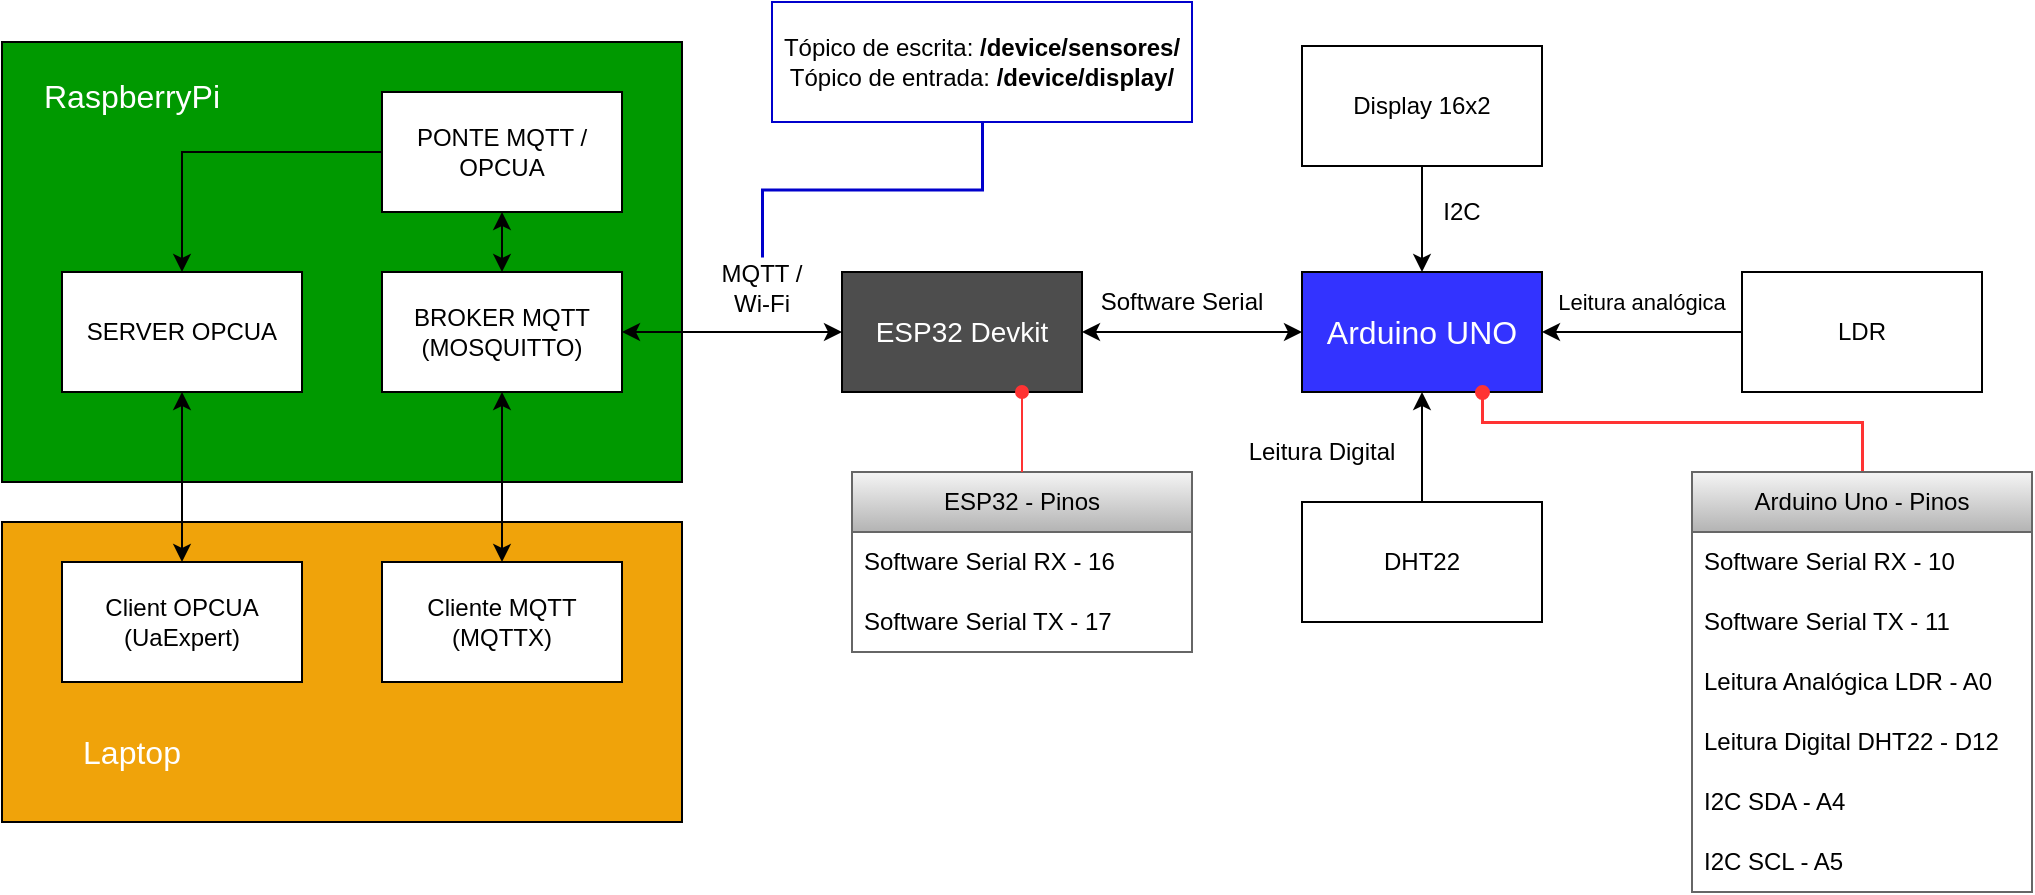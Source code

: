 <mxfile version="26.0.9">
  <diagram name="Página-1" id="X38vlEP--GgiKuMVQSxY">
    <mxGraphModel dx="1105" dy="654" grid="1" gridSize="10" guides="1" tooltips="1" connect="1" arrows="1" fold="1" page="1" pageScale="1" pageWidth="3300" pageHeight="4681" math="0" shadow="0">
      <root>
        <mxCell id="0" />
        <mxCell id="1" parent="0" />
        <mxCell id="Ibja5pGS4ZkIBvLENi_X-5" value="" style="rounded=0;whiteSpace=wrap;html=1;fillColor=#F0A30A;strokeColor=default;fontSize=16;fontColor=#000000;" vertex="1" parent="1">
          <mxGeometry x="260" y="390" width="340" height="150" as="geometry" />
        </mxCell>
        <mxCell id="Ibja5pGS4ZkIBvLENi_X-16" style="edgeStyle=orthogonalEdgeStyle;rounded=0;orthogonalLoop=1;jettySize=auto;html=1;exitX=0;exitY=0.5;exitDx=0;exitDy=0;entryX=1;entryY=0.5;entryDx=0;entryDy=0;startArrow=classic;startFill=1;" edge="1" parent="1" source="9miJ6_X61tV17TmGhQe3-1" target="9miJ6_X61tV17TmGhQe3-2">
          <mxGeometry relative="1" as="geometry" />
        </mxCell>
        <mxCell id="9miJ6_X61tV17TmGhQe3-1" value="&lt;font style=&quot;color: rgb(255, 255, 255); font-size: 16px;&quot;&gt;Arduino UNO&lt;/font&gt;" style="rounded=0;whiteSpace=wrap;html=1;fillColor=#3333FF;strokeColor=#000000;" parent="1" vertex="1">
          <mxGeometry x="910" y="265" width="120" height="60" as="geometry" />
        </mxCell>
        <mxCell id="9miJ6_X61tV17TmGhQe3-2" value="&lt;font style=&quot;color: rgb(255, 255, 255); font-size: 14px;&quot;&gt;ESP32 Devkit&lt;/font&gt;" style="rounded=0;whiteSpace=wrap;html=1;fillColor=#4D4D4D;" parent="1" vertex="1">
          <mxGeometry x="680" y="265" width="120" height="60" as="geometry" />
        </mxCell>
        <mxCell id="Ibja5pGS4ZkIBvLENi_X-19" style="edgeStyle=orthogonalEdgeStyle;rounded=0;orthogonalLoop=1;jettySize=auto;html=1;entryX=0.5;entryY=0;entryDx=0;entryDy=0;" edge="1" parent="1" source="9miJ6_X61tV17TmGhQe3-4" target="9miJ6_X61tV17TmGhQe3-1">
          <mxGeometry relative="1" as="geometry" />
        </mxCell>
        <mxCell id="9miJ6_X61tV17TmGhQe3-4" value="Display 16x2" style="rounded=0;whiteSpace=wrap;html=1;" parent="1" vertex="1">
          <mxGeometry x="910" y="152" width="120" height="60" as="geometry" />
        </mxCell>
        <mxCell id="9miJ6_X61tV17TmGhQe3-8" value="" style="edgeStyle=orthogonalEdgeStyle;rounded=0;orthogonalLoop=1;jettySize=auto;html=1;" parent="1" source="9miJ6_X61tV17TmGhQe3-5" target="9miJ6_X61tV17TmGhQe3-1" edge="1">
          <mxGeometry x="-0.067" y="-25" relative="1" as="geometry">
            <mxPoint as="offset" />
          </mxGeometry>
        </mxCell>
        <mxCell id="9miJ6_X61tV17TmGhQe3-5" value="LDR" style="rounded=0;whiteSpace=wrap;html=1;" parent="1" vertex="1">
          <mxGeometry x="1130" y="265" width="120" height="60" as="geometry" />
        </mxCell>
        <mxCell id="9miJ6_X61tV17TmGhQe3-10" style="edgeStyle=orthogonalEdgeStyle;rounded=0;orthogonalLoop=1;jettySize=auto;html=1;entryX=0.5;entryY=1;entryDx=0;entryDy=0;" parent="1" source="9miJ6_X61tV17TmGhQe3-6" target="9miJ6_X61tV17TmGhQe3-1" edge="1">
          <mxGeometry relative="1" as="geometry" />
        </mxCell>
        <mxCell id="9miJ6_X61tV17TmGhQe3-6" value="DHT22" style="rounded=0;whiteSpace=wrap;html=1;" parent="1" vertex="1">
          <mxGeometry x="910" y="380" width="120" height="60" as="geometry" />
        </mxCell>
        <mxCell id="9miJ6_X61tV17TmGhQe3-17" value="" style="rounded=0;whiteSpace=wrap;html=1;movable=1;resizable=1;rotatable=1;deletable=1;editable=1;locked=0;connectable=1;fillColor=#009900;" parent="1" vertex="1">
          <mxGeometry x="260" y="150" width="340" height="220" as="geometry" />
        </mxCell>
        <mxCell id="Ibja5pGS4ZkIBvLENi_X-12" style="edgeStyle=orthogonalEdgeStyle;rounded=0;orthogonalLoop=1;jettySize=auto;html=1;exitX=0.5;exitY=1;exitDx=0;exitDy=0;entryX=0.5;entryY=0;entryDx=0;entryDy=0;startArrow=classic;startFill=1;" edge="1" parent="1" source="9miJ6_X61tV17TmGhQe3-18" target="Ibja5pGS4ZkIBvLENi_X-10">
          <mxGeometry relative="1" as="geometry" />
        </mxCell>
        <mxCell id="Ibja5pGS4ZkIBvLENi_X-14" style="edgeStyle=orthogonalEdgeStyle;rounded=0;orthogonalLoop=1;jettySize=auto;html=1;exitX=1;exitY=0.5;exitDx=0;exitDy=0;entryX=0;entryY=0.5;entryDx=0;entryDy=0;startArrow=classic;startFill=1;" edge="1" parent="1" source="9miJ6_X61tV17TmGhQe3-18" target="9miJ6_X61tV17TmGhQe3-2">
          <mxGeometry relative="1" as="geometry" />
        </mxCell>
        <mxCell id="9miJ6_X61tV17TmGhQe3-18" value="BROKER MQTT&lt;br&gt;(MOSQUITTO)" style="rounded=0;whiteSpace=wrap;html=1;" parent="1" vertex="1">
          <mxGeometry x="450" y="265" width="120" height="60" as="geometry" />
        </mxCell>
        <mxCell id="9miJ6_X61tV17TmGhQe3-24" style="edgeStyle=orthogonalEdgeStyle;rounded=0;orthogonalLoop=1;jettySize=auto;html=1;entryX=0.5;entryY=0;entryDx=0;entryDy=0;" parent="1" source="9miJ6_X61tV17TmGhQe3-20" target="9miJ6_X61tV17TmGhQe3-21" edge="1">
          <mxGeometry relative="1" as="geometry" />
        </mxCell>
        <mxCell id="Ibja5pGS4ZkIBvLENi_X-13" style="edgeStyle=orthogonalEdgeStyle;rounded=0;orthogonalLoop=1;jettySize=auto;html=1;exitX=0.5;exitY=1;exitDx=0;exitDy=0;entryX=0.5;entryY=0;entryDx=0;entryDy=0;startArrow=classic;startFill=1;" edge="1" parent="1" source="9miJ6_X61tV17TmGhQe3-20" target="9miJ6_X61tV17TmGhQe3-18">
          <mxGeometry relative="1" as="geometry" />
        </mxCell>
        <mxCell id="9miJ6_X61tV17TmGhQe3-20" value="PONTE MQTT / OPCUA" style="rounded=0;whiteSpace=wrap;html=1;" parent="1" vertex="1">
          <mxGeometry x="450" y="175" width="120" height="60" as="geometry" />
        </mxCell>
        <mxCell id="Ibja5pGS4ZkIBvLENi_X-2" style="edgeStyle=orthogonalEdgeStyle;rounded=0;orthogonalLoop=1;jettySize=auto;html=1;exitX=0.5;exitY=1;exitDx=0;exitDy=0;entryX=0.5;entryY=0;entryDx=0;entryDy=0;startArrow=classic;startFill=1;" edge="1" parent="1" source="9miJ6_X61tV17TmGhQe3-21" target="Ibja5pGS4ZkIBvLENi_X-9">
          <mxGeometry relative="1" as="geometry">
            <mxPoint x="350" y="365" as="targetPoint" />
          </mxGeometry>
        </mxCell>
        <mxCell id="Ibja5pGS4ZkIBvLENi_X-4" value="&lt;font style=&quot;color: rgb(255, 255, 255);&quot;&gt;RaspberryPi&lt;/font&gt;" style="rounded=0;whiteSpace=wrap;html=1;fillColor=#009900;strokeColor=none;fontSize=16;" vertex="1" parent="1">
          <mxGeometry x="275" y="152" width="100" height="50" as="geometry" />
        </mxCell>
        <mxCell id="Ibja5pGS4ZkIBvLENi_X-6" value="&lt;font color=&quot;#ffffff&quot;&gt;Laptop&lt;/font&gt;" style="rounded=0;whiteSpace=wrap;html=1;fillColor=#F0A30A;strokeColor=none;fontSize=16;" vertex="1" parent="1">
          <mxGeometry x="275" y="480" width="100" height="50" as="geometry" />
        </mxCell>
        <mxCell id="Ibja5pGS4ZkIBvLENi_X-7" value="&lt;span style=&quot;font-size: 11px; text-wrap: nowrap; background-color: rgb(255, 255, 255);&quot;&gt;Leitura analógica&lt;/span&gt;" style="text;html=1;align=center;verticalAlign=middle;whiteSpace=wrap;rounded=0;" vertex="1" parent="1">
          <mxGeometry x="1030" y="265" width="100" height="30" as="geometry" />
        </mxCell>
        <mxCell id="Ibja5pGS4ZkIBvLENi_X-8" value="Leitura Digital" style="text;html=1;align=center;verticalAlign=middle;whiteSpace=wrap;rounded=0;" vertex="1" parent="1">
          <mxGeometry x="870" y="340" width="100" height="30" as="geometry" />
        </mxCell>
        <mxCell id="Ibja5pGS4ZkIBvLENi_X-9" value="Client OPCUA (UaExpert)" style="rounded=0;whiteSpace=wrap;html=1;" vertex="1" parent="1">
          <mxGeometry x="290" y="410" width="120" height="60" as="geometry" />
        </mxCell>
        <mxCell id="Ibja5pGS4ZkIBvLENi_X-10" value="Cliente MQTT (MQTTX)" style="rounded=0;whiteSpace=wrap;html=1;" vertex="1" parent="1">
          <mxGeometry x="450" y="410" width="120" height="60" as="geometry" />
        </mxCell>
        <mxCell id="9miJ6_X61tV17TmGhQe3-21" value="SERVER OPCUA" style="rounded=0;whiteSpace=wrap;html=1;" parent="1" vertex="1">
          <mxGeometry x="290" y="265" width="120" height="60" as="geometry" />
        </mxCell>
        <mxCell id="Ibja5pGS4ZkIBvLENi_X-15" value="MQTT / Wi-Fi" style="text;html=1;align=center;verticalAlign=middle;whiteSpace=wrap;rounded=0;" vertex="1" parent="1">
          <mxGeometry x="610" y="257.5" width="60" height="30" as="geometry" />
        </mxCell>
        <mxCell id="Ibja5pGS4ZkIBvLENi_X-17" value="I2C" style="text;html=1;align=center;verticalAlign=middle;whiteSpace=wrap;rounded=0;" vertex="1" parent="1">
          <mxGeometry x="940" y="220" width="100" height="30" as="geometry" />
        </mxCell>
        <mxCell id="Ibja5pGS4ZkIBvLENi_X-20" value="Software Serial" style="text;html=1;align=center;verticalAlign=middle;whiteSpace=wrap;rounded=0;" vertex="1" parent="1">
          <mxGeometry x="800" y="265" width="100" height="30" as="geometry" />
        </mxCell>
        <mxCell id="Ibja5pGS4ZkIBvLENi_X-22" value="ESP32 - Pinos" style="swimlane;fontStyle=0;childLayout=stackLayout;horizontal=1;startSize=30;horizontalStack=0;resizeParent=1;resizeParentMax=0;resizeLast=0;collapsible=1;marginBottom=0;whiteSpace=wrap;html=1;fillColor=#f5f5f5;gradientColor=#b3b3b3;strokeColor=#666666;" vertex="1" parent="1">
          <mxGeometry x="685" y="365" width="170" height="90" as="geometry" />
        </mxCell>
        <mxCell id="Ibja5pGS4ZkIBvLENi_X-23" value="Software Serial RX - 16" style="text;strokeColor=none;fillColor=none;align=left;verticalAlign=middle;spacingLeft=4;spacingRight=4;overflow=hidden;points=[[0,0.5],[1,0.5]];portConstraint=eastwest;rotatable=0;whiteSpace=wrap;html=1;" vertex="1" parent="Ibja5pGS4ZkIBvLENi_X-22">
          <mxGeometry y="30" width="170" height="30" as="geometry" />
        </mxCell>
        <mxCell id="Ibja5pGS4ZkIBvLENi_X-24" value="Software Serial TX - 17" style="text;strokeColor=none;fillColor=none;align=left;verticalAlign=middle;spacingLeft=4;spacingRight=4;overflow=hidden;points=[[0,0.5],[1,0.5]];portConstraint=eastwest;rotatable=0;whiteSpace=wrap;html=1;" vertex="1" parent="Ibja5pGS4ZkIBvLENi_X-22">
          <mxGeometry y="60" width="170" height="30" as="geometry" />
        </mxCell>
        <mxCell id="Ibja5pGS4ZkIBvLENi_X-31" style="edgeStyle=orthogonalEdgeStyle;rounded=0;orthogonalLoop=1;jettySize=auto;html=1;exitX=0.5;exitY=0;exitDx=0;exitDy=0;entryX=0.75;entryY=1;entryDx=0;entryDy=0;startArrow=none;startFill=0;fillColor=#e51400;strokeColor=#FF3333;endArrow=oval;endFill=1;strokeWidth=1.5;" edge="1" parent="1" source="Ibja5pGS4ZkIBvLENi_X-26" target="9miJ6_X61tV17TmGhQe3-1">
          <mxGeometry relative="1" as="geometry">
            <Array as="points">
              <mxPoint x="1190" y="340" />
              <mxPoint x="1000" y="340" />
            </Array>
          </mxGeometry>
        </mxCell>
        <mxCell id="Ibja5pGS4ZkIBvLENi_X-26" value="Arduino Uno - Pinos" style="swimlane;fontStyle=0;childLayout=stackLayout;horizontal=1;startSize=30;horizontalStack=0;resizeParent=1;resizeParentMax=0;resizeLast=0;collapsible=1;marginBottom=0;whiteSpace=wrap;html=1;fillColor=#f5f5f5;gradientColor=#b3b3b3;strokeColor=#666666;" vertex="1" parent="1">
          <mxGeometry x="1105" y="365" width="170" height="210" as="geometry" />
        </mxCell>
        <mxCell id="Ibja5pGS4ZkIBvLENi_X-27" value="Software Serial RX - 10" style="text;strokeColor=none;fillColor=none;align=left;verticalAlign=middle;spacingLeft=4;spacingRight=4;overflow=hidden;points=[[0,0.5],[1,0.5]];portConstraint=eastwest;rotatable=0;whiteSpace=wrap;html=1;" vertex="1" parent="Ibja5pGS4ZkIBvLENi_X-26">
          <mxGeometry y="30" width="170" height="30" as="geometry" />
        </mxCell>
        <mxCell id="Ibja5pGS4ZkIBvLENi_X-28" value="Software Serial TX - 11" style="text;strokeColor=none;fillColor=none;align=left;verticalAlign=middle;spacingLeft=4;spacingRight=4;overflow=hidden;points=[[0,0.5],[1,0.5]];portConstraint=eastwest;rotatable=0;whiteSpace=wrap;html=1;" vertex="1" parent="Ibja5pGS4ZkIBvLENi_X-26">
          <mxGeometry y="60" width="170" height="30" as="geometry" />
        </mxCell>
        <mxCell id="Ibja5pGS4ZkIBvLENi_X-29" value="Leitura Analógica LDR - A0" style="text;strokeColor=none;fillColor=none;align=left;verticalAlign=middle;spacingLeft=4;spacingRight=4;overflow=hidden;points=[[0,0.5],[1,0.5]];portConstraint=eastwest;rotatable=0;whiteSpace=wrap;html=1;" vertex="1" parent="Ibja5pGS4ZkIBvLENi_X-26">
          <mxGeometry y="90" width="170" height="30" as="geometry" />
        </mxCell>
        <mxCell id="Ibja5pGS4ZkIBvLENi_X-30" value="Leitura Digital DHT22 - D12" style="text;strokeColor=none;fillColor=none;align=left;verticalAlign=middle;spacingLeft=4;spacingRight=4;overflow=hidden;points=[[0,0.5],[1,0.5]];portConstraint=eastwest;rotatable=0;whiteSpace=wrap;html=1;" vertex="1" parent="Ibja5pGS4ZkIBvLENi_X-26">
          <mxGeometry y="120" width="170" height="30" as="geometry" />
        </mxCell>
        <mxCell id="Ibja5pGS4ZkIBvLENi_X-33" value="I2C SDA - A4" style="text;strokeColor=none;fillColor=none;align=left;verticalAlign=middle;spacingLeft=4;spacingRight=4;overflow=hidden;points=[[0,0.5],[1,0.5]];portConstraint=eastwest;rotatable=0;whiteSpace=wrap;html=1;" vertex="1" parent="Ibja5pGS4ZkIBvLENi_X-26">
          <mxGeometry y="150" width="170" height="30" as="geometry" />
        </mxCell>
        <mxCell id="Ibja5pGS4ZkIBvLENi_X-34" value="I2C SCL - A5" style="text;strokeColor=none;fillColor=none;align=left;verticalAlign=middle;spacingLeft=4;spacingRight=4;overflow=hidden;points=[[0,0.5],[1,0.5]];portConstraint=eastwest;rotatable=0;whiteSpace=wrap;html=1;" vertex="1" parent="Ibja5pGS4ZkIBvLENi_X-26">
          <mxGeometry y="180" width="170" height="30" as="geometry" />
        </mxCell>
        <mxCell id="Ibja5pGS4ZkIBvLENi_X-32" style="edgeStyle=orthogonalEdgeStyle;rounded=0;orthogonalLoop=1;jettySize=auto;html=1;exitX=0.75;exitY=1;exitDx=0;exitDy=0;startArrow=oval;startFill=1;endArrow=none;strokeColor=#FF3333;" edge="1" parent="1" source="9miJ6_X61tV17TmGhQe3-2" target="Ibja5pGS4ZkIBvLENi_X-22">
          <mxGeometry relative="1" as="geometry">
            <Array as="points">
              <mxPoint x="770" y="340" />
              <mxPoint x="770" y="340" />
            </Array>
          </mxGeometry>
        </mxCell>
        <mxCell id="Ibja5pGS4ZkIBvLENi_X-37" style="edgeStyle=orthogonalEdgeStyle;rounded=0;orthogonalLoop=1;jettySize=auto;html=1;exitX=0.5;exitY=1;exitDx=0;exitDy=0;entryX=0.5;entryY=0;entryDx=0;entryDy=0;endArrow=none;startFill=0;fillColor=#dae8fc;gradientColor=#7ea6e0;strokeColor=#0000CC;strokeWidth=1.5;" edge="1" parent="1" source="Ibja5pGS4ZkIBvLENi_X-35" target="Ibja5pGS4ZkIBvLENi_X-15">
          <mxGeometry relative="1" as="geometry" />
        </mxCell>
        <mxCell id="Ibja5pGS4ZkIBvLENi_X-35" value="Tópico de escrita: &lt;b&gt;/device/sensores/&lt;/b&gt;&lt;br&gt;Tópico de entrada: &lt;b&gt;/device/display/&lt;/b&gt;" style="rounded=0;whiteSpace=wrap;html=1;strokeColor=#0000CC;" vertex="1" parent="1">
          <mxGeometry x="645" y="130" width="210" height="60" as="geometry" />
        </mxCell>
      </root>
    </mxGraphModel>
  </diagram>
</mxfile>
